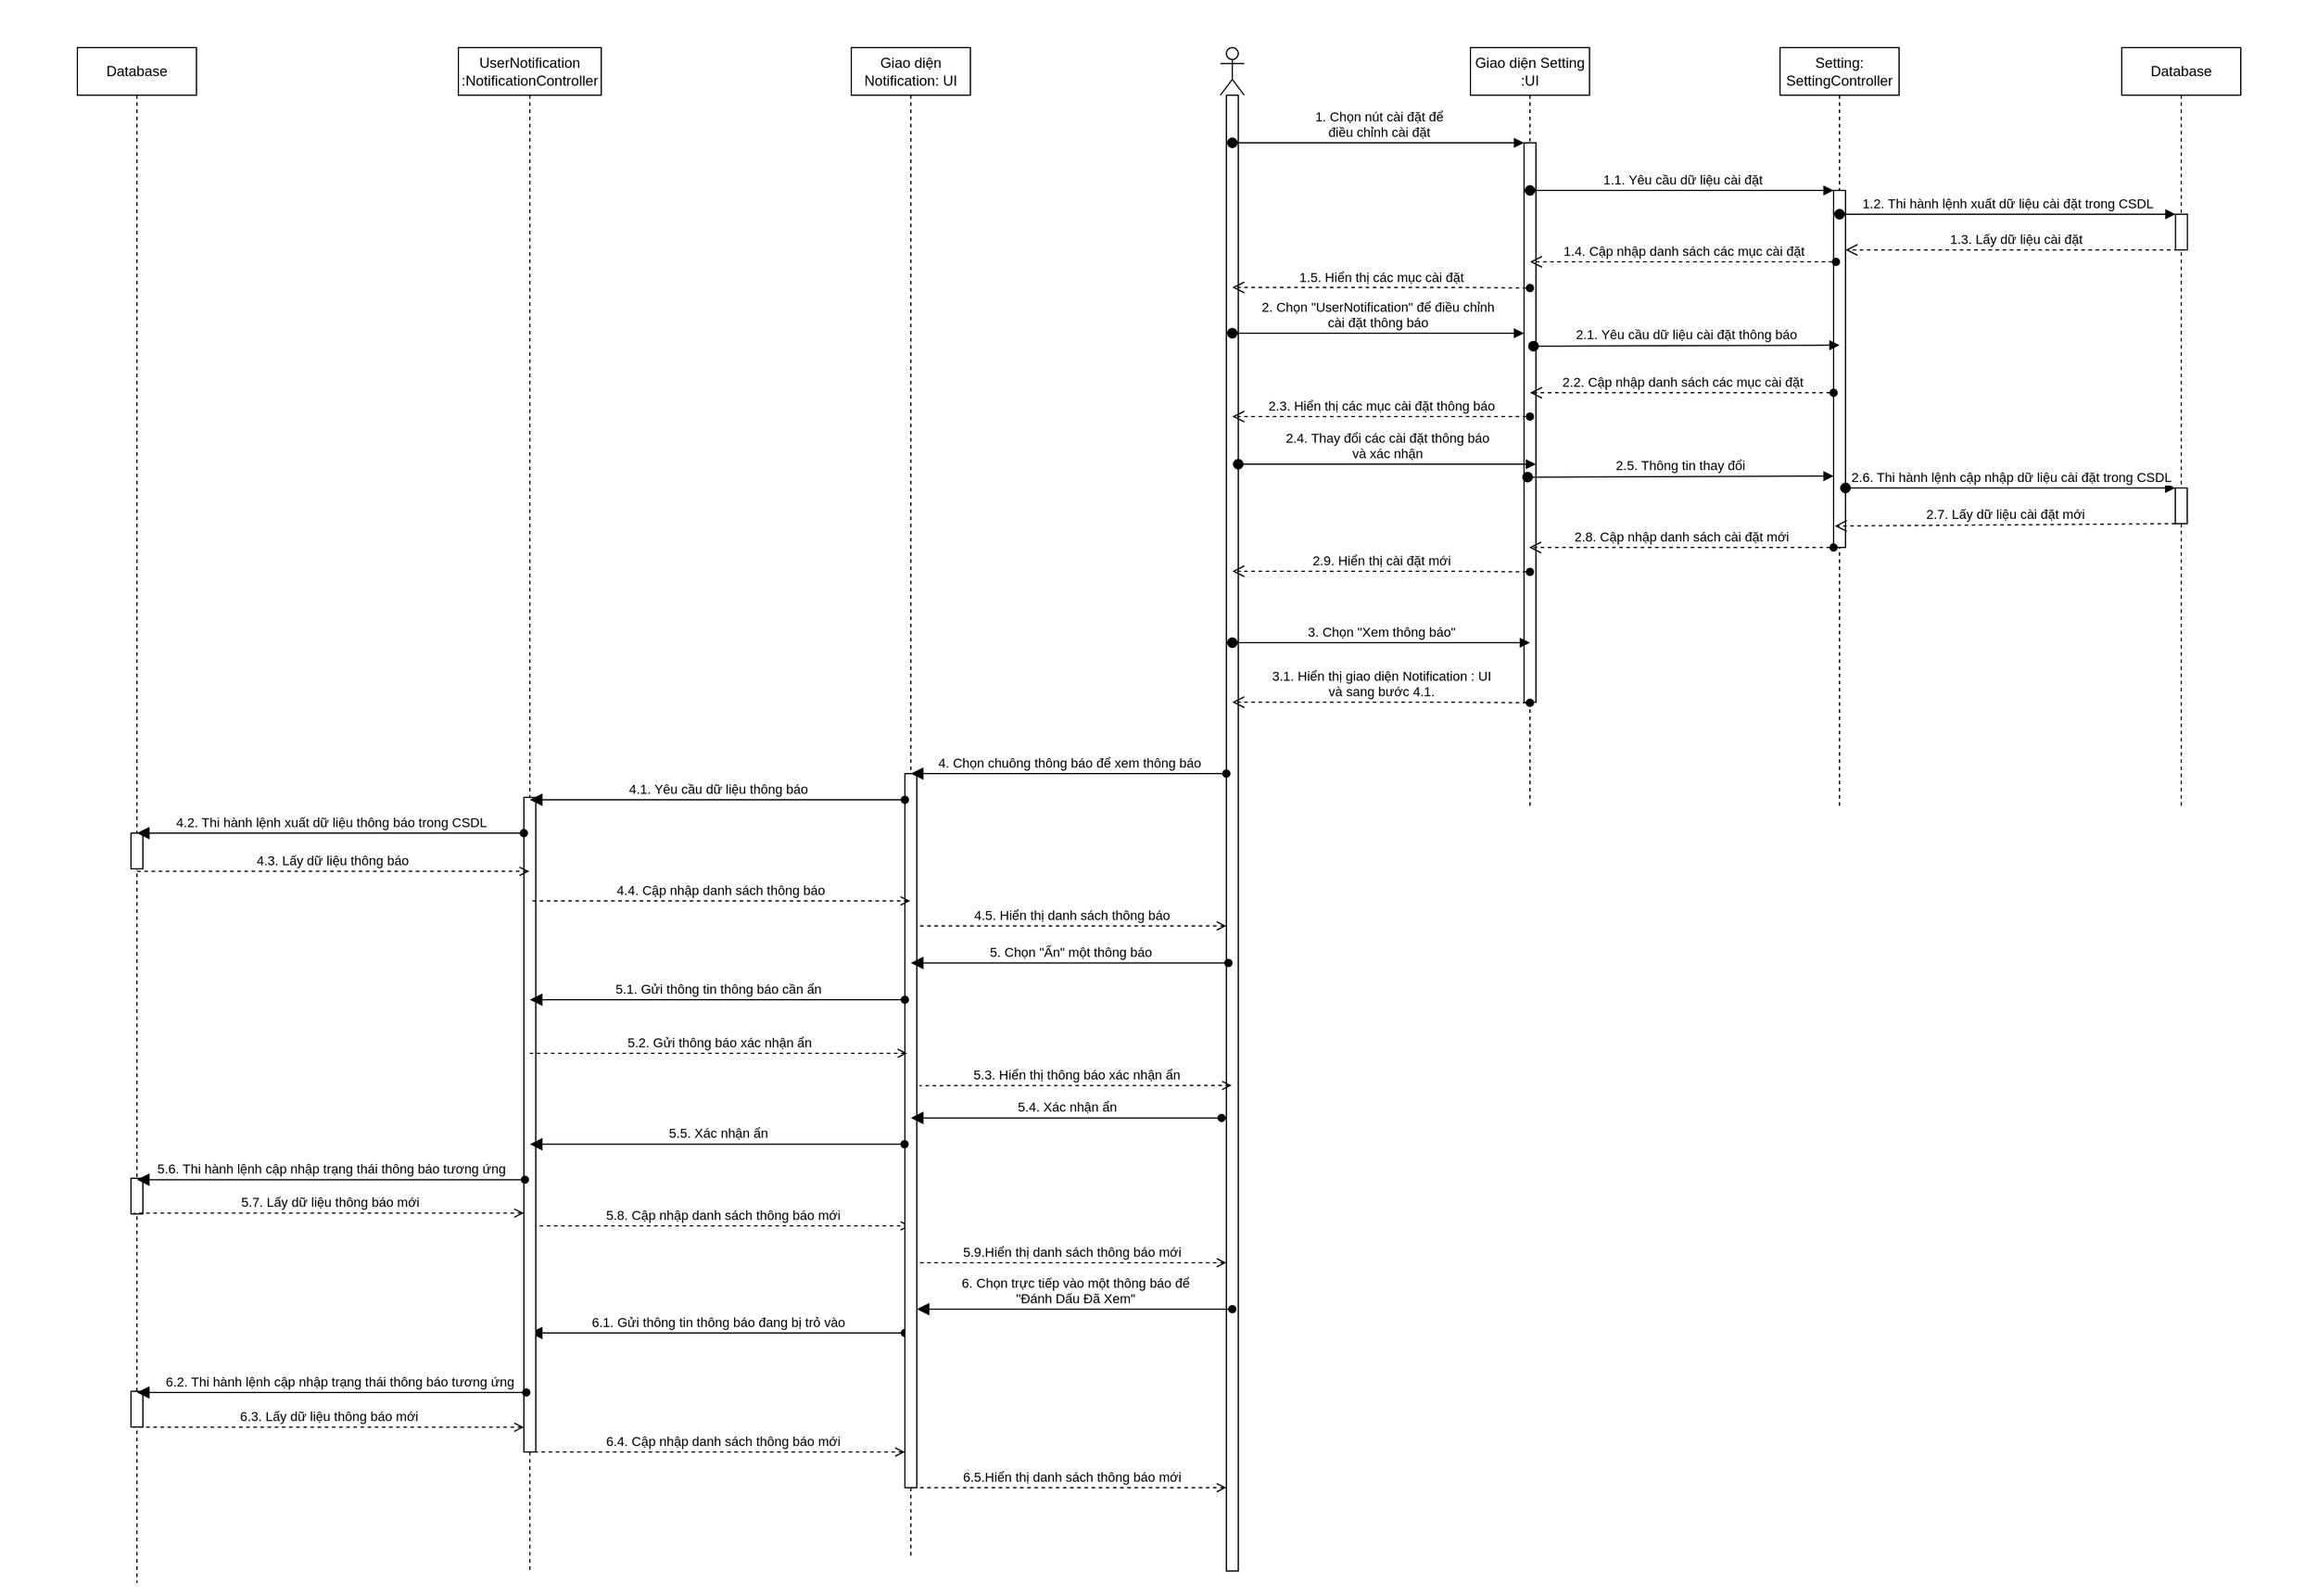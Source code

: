 <mxfile version="13.10.4" type="device"><diagram id="IbwBRbwFiVhsBLn8l_GS" name="Page-1"><mxGraphModel dx="3137" dy="829" grid="1" gridSize="10" guides="1" tooltips="1" connect="1" arrows="1" fold="1" page="1" pageScale="1" pageWidth="827" pageHeight="1169" math="0" shadow="0"><root><mxCell id="0"/><mxCell id="1" parent="0"/><mxCell id="XpI6HPz2dA2RVhCgYdmn-34" value="" style="rounded=0;whiteSpace=wrap;html=1;strokeColor=none;" parent="1" vertex="1"><mxGeometry x="-955" width="1945" height="1340" as="geometry"/></mxCell><mxCell id="hLOanEfoE3hPCV4NBsCH-1" value="" style="shape=umlLifeline;participant=umlActor;perimeter=lifelinePerimeter;whiteSpace=wrap;html=1;container=1;collapsible=0;recursiveResize=0;verticalAlign=top;spacingTop=36;outlineConnect=0;" parent="1" vertex="1"><mxGeometry x="70" y="40" width="20" height="1280" as="geometry"/></mxCell><mxCell id="sGJF5LgL8xmAPL6Voxfu-1" value="" style="html=1;points=[];perimeter=orthogonalPerimeter;" parent="hLOanEfoE3hPCV4NBsCH-1" vertex="1"><mxGeometry x="5" y="40" width="10" height="1240" as="geometry"/></mxCell><mxCell id="hLOanEfoE3hPCV4NBsCH-2" value="Giao diện Setting&lt;br&gt;:UI" style="shape=umlLifeline;perimeter=lifelinePerimeter;whiteSpace=wrap;html=1;container=1;collapsible=0;recursiveResize=0;outlineConnect=0;" parent="1" vertex="1"><mxGeometry x="280" y="40" width="100" height="640" as="geometry"/></mxCell><mxCell id="hLOanEfoE3hPCV4NBsCH-9" value="" style="html=1;points=[];perimeter=orthogonalPerimeter;" parent="hLOanEfoE3hPCV4NBsCH-2" vertex="1"><mxGeometry x="45" y="80" width="10" height="470" as="geometry"/></mxCell><mxCell id="hLOanEfoE3hPCV4NBsCH-3" value="Setting:&lt;br&gt;SettingController" style="shape=umlLifeline;perimeter=lifelinePerimeter;whiteSpace=wrap;html=1;container=1;collapsible=0;recursiveResize=0;outlineConnect=0;" parent="1" vertex="1"><mxGeometry x="540" y="40" width="100" height="640" as="geometry"/></mxCell><mxCell id="hLOanEfoE3hPCV4NBsCH-6" value="" style="html=1;points=[];perimeter=orthogonalPerimeter;" parent="hLOanEfoE3hPCV4NBsCH-3" vertex="1"><mxGeometry x="45" y="120" width="10" height="300" as="geometry"/></mxCell><mxCell id="hLOanEfoE3hPCV4NBsCH-5" value="1. Chọn nút cài đặt để&lt;br&gt;điều chỉnh cài đặt" style="html=1;verticalAlign=bottom;startArrow=oval;endArrow=block;startSize=8;" parent="1" source="hLOanEfoE3hPCV4NBsCH-1" edge="1"><mxGeometry relative="1" as="geometry"><mxPoint x="265" y="120" as="sourcePoint"/><Array as="points"><mxPoint x="170" y="120"/></Array><mxPoint x="325" y="120" as="targetPoint"/></mxGeometry></mxCell><mxCell id="hLOanEfoE3hPCV4NBsCH-7" value="1.1. Yêu cầu dữ liệu cài đặt" style="html=1;verticalAlign=bottom;startArrow=oval;endArrow=block;startSize=8;" parent="1" source="hLOanEfoE3hPCV4NBsCH-2" target="hLOanEfoE3hPCV4NBsCH-6" edge="1"><mxGeometry relative="1" as="geometry"><mxPoint x="505" y="160" as="sourcePoint"/><Array as="points"><mxPoint x="360" y="160"/></Array></mxGeometry></mxCell><mxCell id="hLOanEfoE3hPCV4NBsCH-8" value="1.4. Cập nhập danh sách các mục cài đặt" style="html=1;verticalAlign=bottom;endArrow=open;endSize=8;startArrow=oval;startFill=1;endFill=0;dashed=1;" parent="1" target="hLOanEfoE3hPCV4NBsCH-2" edge="1"><mxGeometry relative="1" as="geometry"><mxPoint x="587" y="220" as="sourcePoint"/><mxPoint x="490" y="200" as="targetPoint"/><Array as="points"><mxPoint x="520" y="220"/></Array></mxGeometry></mxCell><mxCell id="hLOanEfoE3hPCV4NBsCH-11" value="2. Chọn &quot;UserNotification&quot; để điều chỉnh&lt;br&gt;cài đặt thông báo" style="html=1;verticalAlign=bottom;startArrow=oval;endArrow=block;startSize=8;" parent="1" edge="1"><mxGeometry relative="1" as="geometry"><mxPoint x="79.997" y="280" as="sourcePoint"/><mxPoint x="325" y="280" as="targetPoint"/><Array as="points"><mxPoint x="170.33" y="280"/></Array></mxGeometry></mxCell><mxCell id="hLOanEfoE3hPCV4NBsCH-14" value="2.6. Thi hành lệnh cập nhập dữ liệu cài đặt trong CSDL" style="html=1;verticalAlign=bottom;startArrow=oval;endArrow=block;startSize=8;" parent="1" source="hLOanEfoE3hPCV4NBsCH-6" target="CObp40B2S-BS8bNpRZt_-8" edge="1"><mxGeometry relative="1" as="geometry"><mxPoint x="329.997" y="360" as="sourcePoint"/><mxPoint x="877" y="359" as="targetPoint"/><Array as="points"><mxPoint x="680" y="410"/></Array></mxGeometry></mxCell><mxCell id="hLOanEfoE3hPCV4NBsCH-39" value="6. Chọn trực tiếp vào một thông báo để&lt;br&gt;&quot;Đánh Dấu Đã Xem&quot;" style="html=1;verticalAlign=bottom;startArrow=block;endArrow=oval;startSize=8;startFill=1;endFill=1;" parent="1" source="XpI6HPz2dA2RVhCgYdmn-14" edge="1"><mxGeometry relative="1" as="geometry"><mxPoint x="-160.003" y="519" as="sourcePoint"/><mxPoint x="80" y="1100" as="targetPoint"/></mxGeometry></mxCell><mxCell id="CObp40B2S-BS8bNpRZt_-1" value="2.1. Yêu cầu dữ liệu cài đặt thông báo" style="html=1;verticalAlign=bottom;startArrow=oval;endArrow=block;startSize=8;entryX=0.2;entryY=-0.021;entryDx=0;entryDy=0;entryPerimeter=0;" parent="1" edge="1"><mxGeometry relative="1" as="geometry"><mxPoint x="332.997" y="290.84" as="sourcePoint"/><mxPoint x="590" y="290.0" as="targetPoint"/><Array as="points"><mxPoint x="363.33" y="290.84"/></Array></mxGeometry></mxCell><mxCell id="CObp40B2S-BS8bNpRZt_-2" value="Database" style="shape=umlLifeline;perimeter=lifelinePerimeter;whiteSpace=wrap;html=1;container=1;collapsible=0;recursiveResize=0;outlineConnect=0;" parent="1" vertex="1"><mxGeometry x="827" y="40" width="100" height="640" as="geometry"/></mxCell><mxCell id="CObp40B2S-BS8bNpRZt_-7" value="" style="html=1;points=[];perimeter=orthogonalPerimeter;" parent="CObp40B2S-BS8bNpRZt_-2" vertex="1"><mxGeometry x="45.18" y="140" width="10" height="30" as="geometry"/></mxCell><mxCell id="CObp40B2S-BS8bNpRZt_-4" value="2.8. Cập nhập danh sách cài đặt mới" style="html=1;verticalAlign=bottom;endArrow=open;endSize=8;startArrow=oval;startFill=1;endFill=0;dashed=1;" parent="1" edge="1"><mxGeometry relative="1" as="geometry"><mxPoint x="585" y="460" as="sourcePoint"/><mxPoint x="329.324" y="460" as="targetPoint"/><Array as="points"><mxPoint x="570" y="460"/></Array></mxGeometry></mxCell><mxCell id="CObp40B2S-BS8bNpRZt_-5" value="1.2. Thi hành lệnh xuất dữ liệu cài đặt trong CSDL" style="html=1;verticalAlign=bottom;startArrow=oval;endArrow=block;startSize=8;" parent="1" target="CObp40B2S-BS8bNpRZt_-7" edge="1"><mxGeometry relative="1" as="geometry"><mxPoint x="590.004" y="180" as="sourcePoint"/><mxPoint x="877.18" y="180" as="targetPoint"/><Array as="points"><mxPoint x="730.68" y="180"/></Array></mxGeometry></mxCell><mxCell id="CObp40B2S-BS8bNpRZt_-6" value="1.3. Lấy dữ liệu cài đặt" style="html=1;verticalAlign=bottom;endArrow=open;dashed=1;endSize=8;" parent="1" target="hLOanEfoE3hPCV4NBsCH-6" edge="1"><mxGeometry relative="1" as="geometry"><mxPoint x="880" y="210" as="sourcePoint"/><mxPoint x="800" y="210" as="targetPoint"/></mxGeometry></mxCell><mxCell id="CObp40B2S-BS8bNpRZt_-24" value="5.8. Cập nhập danh sách thông báo mới" style="html=1;verticalAlign=bottom;endArrow=none;endSize=8;startArrow=open;startFill=0;endFill=0;dashed=1;" parent="1" source="XpI6HPz2dA2RVhCgYdmn-4" edge="1" target="XpI6HPz2dA2RVhCgYdmn-15"><mxGeometry relative="1" as="geometry"><mxPoint x="-254.32" y="460" as="sourcePoint"/><mxPoint x="-509.996" y="460" as="targetPoint"/><Array as="points"><mxPoint x="-260" y="1030"/></Array></mxGeometry></mxCell><mxCell id="CObp40B2S-BS8bNpRZt_-25" value="6.1. Gửi thông tin thông báo đang bị trỏ vào" style="html=1;verticalAlign=bottom;startArrow=block;endArrow=oval;startSize=8;startFill=1;endFill=1;" parent="1" source="XpI6HPz2dA2RVhCgYdmn-5" edge="1" target="XpI6HPz2dA2RVhCgYdmn-14"><mxGeometry relative="1" as="geometry"><mxPoint x="-439.996" y="540" as="sourcePoint"/><mxPoint x="-184.32" y="540" as="targetPoint"/><Array as="points"><mxPoint x="-430" y="1120"/></Array></mxGeometry></mxCell><mxCell id="CObp40B2S-BS8bNpRZt_-27" value="6.4. Cập nhập danh sách thông báo mới" style="html=1;verticalAlign=bottom;endArrow=none;endSize=8;startArrow=open;startFill=0;endFill=0;dashed=1;" parent="1" source="XpI6HPz2dA2RVhCgYdmn-14" edge="1" target="XpI6HPz2dA2RVhCgYdmn-15"><mxGeometry x="-0.002" relative="1" as="geometry"><mxPoint x="-254.32" y="610" as="sourcePoint"/><mxPoint x="-509.996" y="610" as="targetPoint"/><Array as="points"><mxPoint x="-290" y="1220"/></Array><mxPoint x="1" as="offset"/></mxGeometry></mxCell><mxCell id="lDsmbvoWzP21t5umPHXD-1" value="2.2. Cập nhập danh sách các mục cài đặt" style="html=1;verticalAlign=bottom;endArrow=open;endSize=8;endFill=0;startArrow=oval;startFill=1;dashed=1;" parent="1" source="hLOanEfoE3hPCV4NBsCH-6" edge="1"><mxGeometry relative="1" as="geometry"><mxPoint x="550.5" y="329.5" as="sourcePoint"/><mxPoint x="330" y="330" as="targetPoint"/></mxGeometry></mxCell><mxCell id="sGJF5LgL8xmAPL6Voxfu-2" value="1.5. Hiển thị các mục cài đặt" style="html=1;verticalAlign=bottom;endArrow=open;endSize=8;startArrow=oval;startFill=1;endFill=0;dashed=1;" parent="1" edge="1"><mxGeometry relative="1" as="geometry"><mxPoint x="330" y="242" as="sourcePoint"/><mxPoint x="80" y="241.5" as="targetPoint"/><Array as="points"><mxPoint x="270.5" y="241.5"/></Array></mxGeometry></mxCell><mxCell id="sGJF5LgL8xmAPL6Voxfu-3" value="2.3. Hiển thị các mục cài đặt thông báo" style="html=1;verticalAlign=bottom;endArrow=open;endSize=8;endFill=0;startArrow=oval;startFill=1;dashed=1;" parent="1" edge="1"><mxGeometry relative="1" as="geometry"><mxPoint x="330" y="350" as="sourcePoint"/><mxPoint x="80" y="350" as="targetPoint"/></mxGeometry></mxCell><mxCell id="sGJF5LgL8xmAPL6Voxfu-4" value="2.7. Lấy dữ liệu cài đặt mới" style="html=1;verticalAlign=bottom;endArrow=open;dashed=1;endSize=8;" parent="1" source="CObp40B2S-BS8bNpRZt_-8" edge="1"><mxGeometry relative="1" as="geometry"><mxPoint x="880" y="420" as="sourcePoint"/><mxPoint x="586" y="442" as="targetPoint"/><Array as="points"/></mxGeometry></mxCell><mxCell id="sGJF5LgL8xmAPL6Voxfu-7" value="2.5. Thông tin thay đổi" style="html=1;verticalAlign=bottom;startArrow=oval;endArrow=block;startSize=8;entryX=0.2;entryY=-0.021;entryDx=0;entryDy=0;entryPerimeter=0;" parent="1" edge="1"><mxGeometry relative="1" as="geometry"><mxPoint x="327.997" y="400.84" as="sourcePoint"/><mxPoint x="585" y="400" as="targetPoint"/><Array as="points"><mxPoint x="358.33" y="400.84"/></Array></mxGeometry></mxCell><mxCell id="sGJF5LgL8xmAPL6Voxfu-20" value="6.3. Lấy dữ liệu thông báo mới" style="html=1;verticalAlign=bottom;endArrow=none;dashed=1;endSize=8;startArrow=open;startFill=0;endFill=0;entryX=0.171;entryY=1.005;entryDx=0;entryDy=0;entryPerimeter=0;" parent="1" source="XpI6HPz2dA2RVhCgYdmn-15" edge="1" target="XpI6HPz2dA2RVhCgYdmn-33"><mxGeometry relative="1" as="geometry"><mxPoint x="-510" y="590" as="sourcePoint"/><mxPoint x="-840" y="590" as="targetPoint"/></mxGeometry></mxCell><mxCell id="sGJF5LgL8xmAPL6Voxfu-22" value="6.5.Hiển thị danh sách thông báo mới" style="html=1;verticalAlign=bottom;endArrow=none;endSize=8;startArrow=open;startFill=0;endFill=0;dashed=1;" parent="1" source="sGJF5LgL8xmAPL6Voxfu-1" edge="1" target="XpI6HPz2dA2RVhCgYdmn-14"><mxGeometry relative="1" as="geometry"><mxPoint x="80" y="630" as="sourcePoint"/><mxPoint x="-190" y="630" as="targetPoint"/><Array as="points"><mxPoint x="20" y="1250"/><mxPoint x="-100" y="1250"/></Array></mxGeometry></mxCell><mxCell id="XpI6HPz2dA2RVhCgYdmn-4" value="Giao diện Notification: UI" style="shape=umlLifeline;perimeter=lifelinePerimeter;whiteSpace=wrap;html=1;container=1;collapsible=0;recursiveResize=0;outlineConnect=0;" parent="1" vertex="1"><mxGeometry x="-240" y="40" width="100" height="1270" as="geometry"/></mxCell><mxCell id="XpI6HPz2dA2RVhCgYdmn-14" value="" style="html=1;points=[];perimeter=orthogonalPerimeter;" parent="XpI6HPz2dA2RVhCgYdmn-4" vertex="1"><mxGeometry x="45" y="610" width="10" height="600" as="geometry"/></mxCell><mxCell id="XpI6HPz2dA2RVhCgYdmn-5" value="UserNotification&lt;br&gt;:NotificationController" style="shape=umlLifeline;perimeter=lifelinePerimeter;whiteSpace=wrap;html=1;container=1;collapsible=0;recursiveResize=0;outlineConnect=0;" parent="1" vertex="1"><mxGeometry x="-570" y="40" width="120" height="1280" as="geometry"/></mxCell><mxCell id="XpI6HPz2dA2RVhCgYdmn-15" value="" style="html=1;points=[];perimeter=orthogonalPerimeter;" parent="XpI6HPz2dA2RVhCgYdmn-5" vertex="1"><mxGeometry x="55" y="630" width="10" height="550" as="geometry"/></mxCell><mxCell id="XpI6HPz2dA2RVhCgYdmn-13" value="Database" style="shape=umlLifeline;perimeter=lifelinePerimeter;whiteSpace=wrap;html=1;container=1;collapsible=0;recursiveResize=0;outlineConnect=0;" parent="1" vertex="1"><mxGeometry x="-890" y="40" width="100" height="1290" as="geometry"/></mxCell><mxCell id="XpI6HPz2dA2RVhCgYdmn-20" value="" style="html=1;points=[];perimeter=orthogonalPerimeter;" parent="XpI6HPz2dA2RVhCgYdmn-13" vertex="1"><mxGeometry x="45" y="660" width="10" height="30" as="geometry"/></mxCell><mxCell id="CObp40B2S-BS8bNpRZt_-23" value="" style="html=1;points=[];perimeter=orthogonalPerimeter;" parent="XpI6HPz2dA2RVhCgYdmn-13" vertex="1"><mxGeometry x="45" y="950" width="10" height="30" as="geometry"/></mxCell><mxCell id="XpI6HPz2dA2RVhCgYdmn-33" value="" style="html=1;points=[];perimeter=orthogonalPerimeter;" parent="XpI6HPz2dA2RVhCgYdmn-13" vertex="1"><mxGeometry x="45" y="1129" width="10" height="30" as="geometry"/></mxCell><mxCell id="XpI6HPz2dA2RVhCgYdmn-16" value="4. Chọn chuông thông báo để xem thông báo" style="html=1;verticalAlign=bottom;startArrow=block;endArrow=oval;startSize=8;startFill=1;endFill=1;" parent="1" source="XpI6HPz2dA2RVhCgYdmn-4" edge="1" target="sGJF5LgL8xmAPL6Voxfu-1"><mxGeometry relative="1" as="geometry"><mxPoint x="-169.997" y="110" as="sourcePoint"/><mxPoint x="77" y="100" as="targetPoint"/><Array as="points"><mxPoint x="-50" y="650"/></Array></mxGeometry></mxCell><mxCell id="XpI6HPz2dA2RVhCgYdmn-17" value="4.1. Yêu cầu dữ liệu thông báo" style="html=1;verticalAlign=bottom;startArrow=block;endArrow=oval;startSize=8;startFill=1;endFill=1;" parent="1" source="XpI6HPz2dA2RVhCgYdmn-5" edge="1" target="XpI6HPz2dA2RVhCgYdmn-14"><mxGeometry relative="1" as="geometry"><mxPoint x="-449.997" y="120" as="sourcePoint"/><mxPoint x="-193.83" y="120" as="targetPoint"/><Array as="points"><mxPoint x="-380" y="672"/></Array></mxGeometry></mxCell><mxCell id="XpI6HPz2dA2RVhCgYdmn-18" value="4.2. Thi hành lệnh xuất dữ liệu thông báo trong CSDL" style="html=1;verticalAlign=bottom;startArrow=block;endArrow=oval;startSize=8;startFill=1;endFill=1;" parent="1" source="XpI6HPz2dA2RVhCgYdmn-13" edge="1" target="XpI6HPz2dA2RVhCgYdmn-15"><mxGeometry relative="1" as="geometry"><mxPoint x="-780.0" y="140" as="sourcePoint"/><mxPoint x="-507.82" y="140" as="targetPoint"/><Array as="points"><mxPoint x="-680" y="700"/></Array></mxGeometry></mxCell><mxCell id="XpI6HPz2dA2RVhCgYdmn-21" value="4.3. Lấy dữ liệu thông báo" style="html=1;verticalAlign=bottom;endArrow=none;dashed=1;endSize=8;startArrow=open;startFill=0;endFill=0;entryX=0.286;entryY=1.071;entryDx=0;entryDy=0;entryPerimeter=0;" parent="1" source="XpI6HPz2dA2RVhCgYdmn-5" edge="1" target="XpI6HPz2dA2RVhCgYdmn-20"><mxGeometry relative="1" as="geometry"><mxPoint x="-555" y="170" as="sourcePoint"/><mxPoint x="-840" y="170" as="targetPoint"/></mxGeometry></mxCell><mxCell id="XpI6HPz2dA2RVhCgYdmn-22" value="4.4. Cập nhập danh sách thông báo" style="html=1;verticalAlign=bottom;endArrow=none;endSize=8;startArrow=open;startFill=0;endFill=0;dashed=1;" parent="1" source="XpI6HPz2dA2RVhCgYdmn-4" edge="1"><mxGeometry relative="1" as="geometry"><mxPoint x="-254.32" y="190" as="sourcePoint"/><mxPoint x="-510" y="757" as="targetPoint"/><Array as="points"><mxPoint x="-250" y="757"/></Array></mxGeometry></mxCell><mxCell id="XpI6HPz2dA2RVhCgYdmn-23" value="4.5. Hiển thị danh sách thông báo" style="html=1;verticalAlign=bottom;endArrow=none;endSize=8;startArrow=open;startFill=0;endFill=0;dashed=1;" parent="1" source="sGJF5LgL8xmAPL6Voxfu-1" edge="1" target="XpI6HPz2dA2RVhCgYdmn-14"><mxGeometry relative="1" as="geometry"><mxPoint x="45.68" y="210" as="sourcePoint"/><mxPoint x="-190" y="210" as="targetPoint"/><Array as="points"><mxPoint x="10" y="778"/></Array></mxGeometry></mxCell><mxCell id="XpI6HPz2dA2RVhCgYdmn-24" value="5. Chọn &quot;Ẩn&quot; một thông báo" style="html=1;verticalAlign=bottom;startArrow=block;endArrow=oval;startSize=8;startFill=1;endFill=1;entryX=0.171;entryY=0.588;entryDx=0;entryDy=0;entryPerimeter=0;" parent="1" source="XpI6HPz2dA2RVhCgYdmn-4" edge="1" target="sGJF5LgL8xmAPL6Voxfu-1"><mxGeometry relative="1" as="geometry"><mxPoint x="-170.003" y="250" as="sourcePoint"/><mxPoint x="75.33" y="250" as="targetPoint"/></mxGeometry></mxCell><mxCell id="XpI6HPz2dA2RVhCgYdmn-25" value="5.1. Gửi thông tin thông báo cần ẩn" style="html=1;verticalAlign=bottom;startArrow=block;endArrow=oval;startSize=8;startFill=1;endFill=1;" parent="1" source="XpI6HPz2dA2RVhCgYdmn-5" edge="1" target="XpI6HPz2dA2RVhCgYdmn-14"><mxGeometry relative="1" as="geometry"><mxPoint x="-439.996" y="270" as="sourcePoint"/><mxPoint x="-184.32" y="270" as="targetPoint"/><Array as="points"><mxPoint x="-350" y="840"/></Array></mxGeometry></mxCell><mxCell id="XpI6HPz2dA2RVhCgYdmn-26" value="5.2. Gửi thông báo xác nhận ẩn" style="html=1;verticalAlign=bottom;endArrow=none;endSize=8;endFill=0;startArrow=open;startFill=0;dashed=1;" parent="1" edge="1"><mxGeometry relative="1" as="geometry"><mxPoint x="-193" y="885" as="sourcePoint"/><mxPoint x="-510" y="885" as="targetPoint"/></mxGeometry></mxCell><mxCell id="XpI6HPz2dA2RVhCgYdmn-27" value="5.3. Hiển thị thông báo xác nhận ẩn" style="html=1;verticalAlign=bottom;endArrow=none;endSize=8;endFill=0;startArrow=open;startFill=0;dashed=1;exitX=0.45;exitY=0.671;exitDx=0;exitDy=0;exitPerimeter=0;entryX=1.229;entryY=0.437;entryDx=0;entryDy=0;entryPerimeter=0;" parent="1" source="sGJF5LgL8xmAPL6Voxfu-1" edge="1" target="XpI6HPz2dA2RVhCgYdmn-14"><mxGeometry relative="1" as="geometry"><mxPoint x="57.8" y="320.0" as="sourcePoint"/><mxPoint x="-190.0" y="320.0" as="targetPoint"/></mxGeometry></mxCell><mxCell id="XpI6HPz2dA2RVhCgYdmn-28" value="5.4. Xác nhận ẩn" style="html=1;verticalAlign=bottom;startArrow=block;endArrow=oval;startSize=8;startFill=1;endFill=1;entryX=-0.4;entryY=0.693;entryDx=0;entryDy=0;entryPerimeter=0;" parent="1" edge="1" target="sGJF5LgL8xmAPL6Voxfu-1" source="XpI6HPz2dA2RVhCgYdmn-4"><mxGeometry relative="1" as="geometry"><mxPoint x="-184" y="1340" as="sourcePoint"/><mxPoint x="73" y="1320" as="targetPoint"/></mxGeometry></mxCell><mxCell id="XpI6HPz2dA2RVhCgYdmn-29" value="5.5. Xác nhận ẩn" style="html=1;verticalAlign=bottom;startArrow=block;endArrow=oval;startSize=8;startFill=1;endFill=1;entryX=-0.029;entryY=0.519;entryDx=0;entryDy=0;entryPerimeter=0;" parent="1" source="XpI6HPz2dA2RVhCgYdmn-5" edge="1" target="XpI6HPz2dA2RVhCgYdmn-14"><mxGeometry relative="1" as="geometry"><mxPoint x="-440.003" y="380" as="sourcePoint"/><mxPoint x="-185.0" y="380" as="targetPoint"/></mxGeometry></mxCell><mxCell id="XpI6HPz2dA2RVhCgYdmn-30" value="5.6. Thi hành lệnh cập nhập trạng thái thông báo tương ứng" style="html=1;verticalAlign=bottom;startArrow=block;endArrow=oval;startSize=8;startFill=1;endFill=1;entryX=0.086;entryY=0.584;entryDx=0;entryDy=0;entryPerimeter=0;" parent="1" source="XpI6HPz2dA2RVhCgYdmn-13" edge="1" target="XpI6HPz2dA2RVhCgYdmn-15"><mxGeometry relative="1" as="geometry"><mxPoint x="-790" y="410.0" as="sourcePoint"/><mxPoint x="-507.5" y="410.0" as="targetPoint"/></mxGeometry></mxCell><mxCell id="XpI6HPz2dA2RVhCgYdmn-31" value="5.7. Lấy dữ liệu thông báo mới" style="html=1;verticalAlign=bottom;endArrow=none;dashed=1;endSize=8;startArrow=open;startFill=0;endFill=0;entryX=0.286;entryY=0.976;entryDx=0;entryDy=0;entryPerimeter=0;" parent="1" source="XpI6HPz2dA2RVhCgYdmn-15" edge="1" target="CObp40B2S-BS8bNpRZt_-23"><mxGeometry relative="1" as="geometry"><mxPoint x="-555" y="440" as="sourcePoint"/><mxPoint x="-840" y="440" as="targetPoint"/></mxGeometry></mxCell><mxCell id="XpI6HPz2dA2RVhCgYdmn-32" value="&amp;nbsp; &amp;nbsp; 6.2. Thi hành lệnh cập nhập trạng thái thông báo tương ứng" style="html=1;verticalAlign=bottom;startArrow=block;endArrow=oval;startSize=8;startFill=1;endFill=1;" parent="1" source="XpI6HPz2dA2RVhCgYdmn-13" edge="1"><mxGeometry relative="1" as="geometry"><mxPoint x="-780.0" y="560" as="sourcePoint"/><mxPoint x="-513" y="1170" as="targetPoint"/><Array as="points"><mxPoint x="-770" y="1170"/><mxPoint x="-590" y="1170"/></Array></mxGeometry></mxCell><mxCell id="sGJF5LgL8xmAPL6Voxfu-6" value="2.4. Thay đổi các cài đặt thông báo &lt;br&gt;và xác nhận" style="html=1;verticalAlign=bottom;startArrow=oval;endArrow=block;startSize=8;" parent="1" edge="1"><mxGeometry relative="1" as="geometry"><mxPoint x="84.997" y="390" as="sourcePoint"/><mxPoint x="335" y="390" as="targetPoint"/><Array as="points"><mxPoint x="125" y="390"/><mxPoint x="175.33" y="390"/></Array></mxGeometry></mxCell><mxCell id="CObp40B2S-BS8bNpRZt_-8" value="" style="html=1;points=[];perimeter=orthogonalPerimeter;" parent="1" vertex="1"><mxGeometry x="872" y="410" width="10" height="30" as="geometry"/></mxCell><mxCell id="sGJF5LgL8xmAPL6Voxfu-5" value="2.9. Hiển thị cài đặt mới" style="html=1;verticalAlign=bottom;endArrow=open;endSize=8;startArrow=oval;startFill=1;endFill=0;dashed=1;" parent="1" edge="1"><mxGeometry relative="1" as="geometry"><mxPoint x="330" y="480.5" as="sourcePoint"/><mxPoint x="80" y="480" as="targetPoint"/><Array as="points"><mxPoint x="270.5" y="480"/></Array></mxGeometry></mxCell><mxCell id="AutPCikVQwlSrLq2gRiJ-2" value="3. Chọn &quot;Xem thông báo&quot;" style="html=1;verticalAlign=bottom;startArrow=oval;endArrow=block;startSize=8;" parent="1" edge="1"><mxGeometry relative="1" as="geometry"><mxPoint x="79.997" y="540" as="sourcePoint"/><mxPoint x="330" y="540" as="targetPoint"/><Array as="points"><mxPoint x="120" y="540"/><mxPoint x="170.33" y="540"/></Array></mxGeometry></mxCell><mxCell id="7G0jxRlB-Y9JL9WxDHat-1" value="3.1. Hiển thị giao diện Notification : UI&lt;br&gt;và sang bước 4.1." style="html=1;verticalAlign=bottom;endArrow=open;endSize=8;startArrow=oval;startFill=1;endFill=0;dashed=1;" parent="1" edge="1"><mxGeometry relative="1" as="geometry"><mxPoint x="330" y="590.5" as="sourcePoint"/><mxPoint x="80" y="590" as="targetPoint"/><Array as="points"><mxPoint x="270.5" y="590"/></Array></mxGeometry></mxCell><mxCell id="sGJF5LgL8xmAPL6Voxfu-17" value="5.9.Hiển thị danh sách thông báo mới" style="html=1;verticalAlign=bottom;endArrow=none;endSize=8;startArrow=open;startFill=0;endFill=0;dashed=1;entryX=1;entryY=0.685;entryDx=0;entryDy=0;entryPerimeter=0;" parent="1" edge="1" target="XpI6HPz2dA2RVhCgYdmn-14" source="sGJF5LgL8xmAPL6Voxfu-1"><mxGeometry relative="1" as="geometry"><mxPoint x="80" y="470" as="sourcePoint"/><mxPoint x="-195" y="470" as="targetPoint"/><Array as="points"/></mxGeometry></mxCell></root></mxGraphModel></diagram></mxfile>